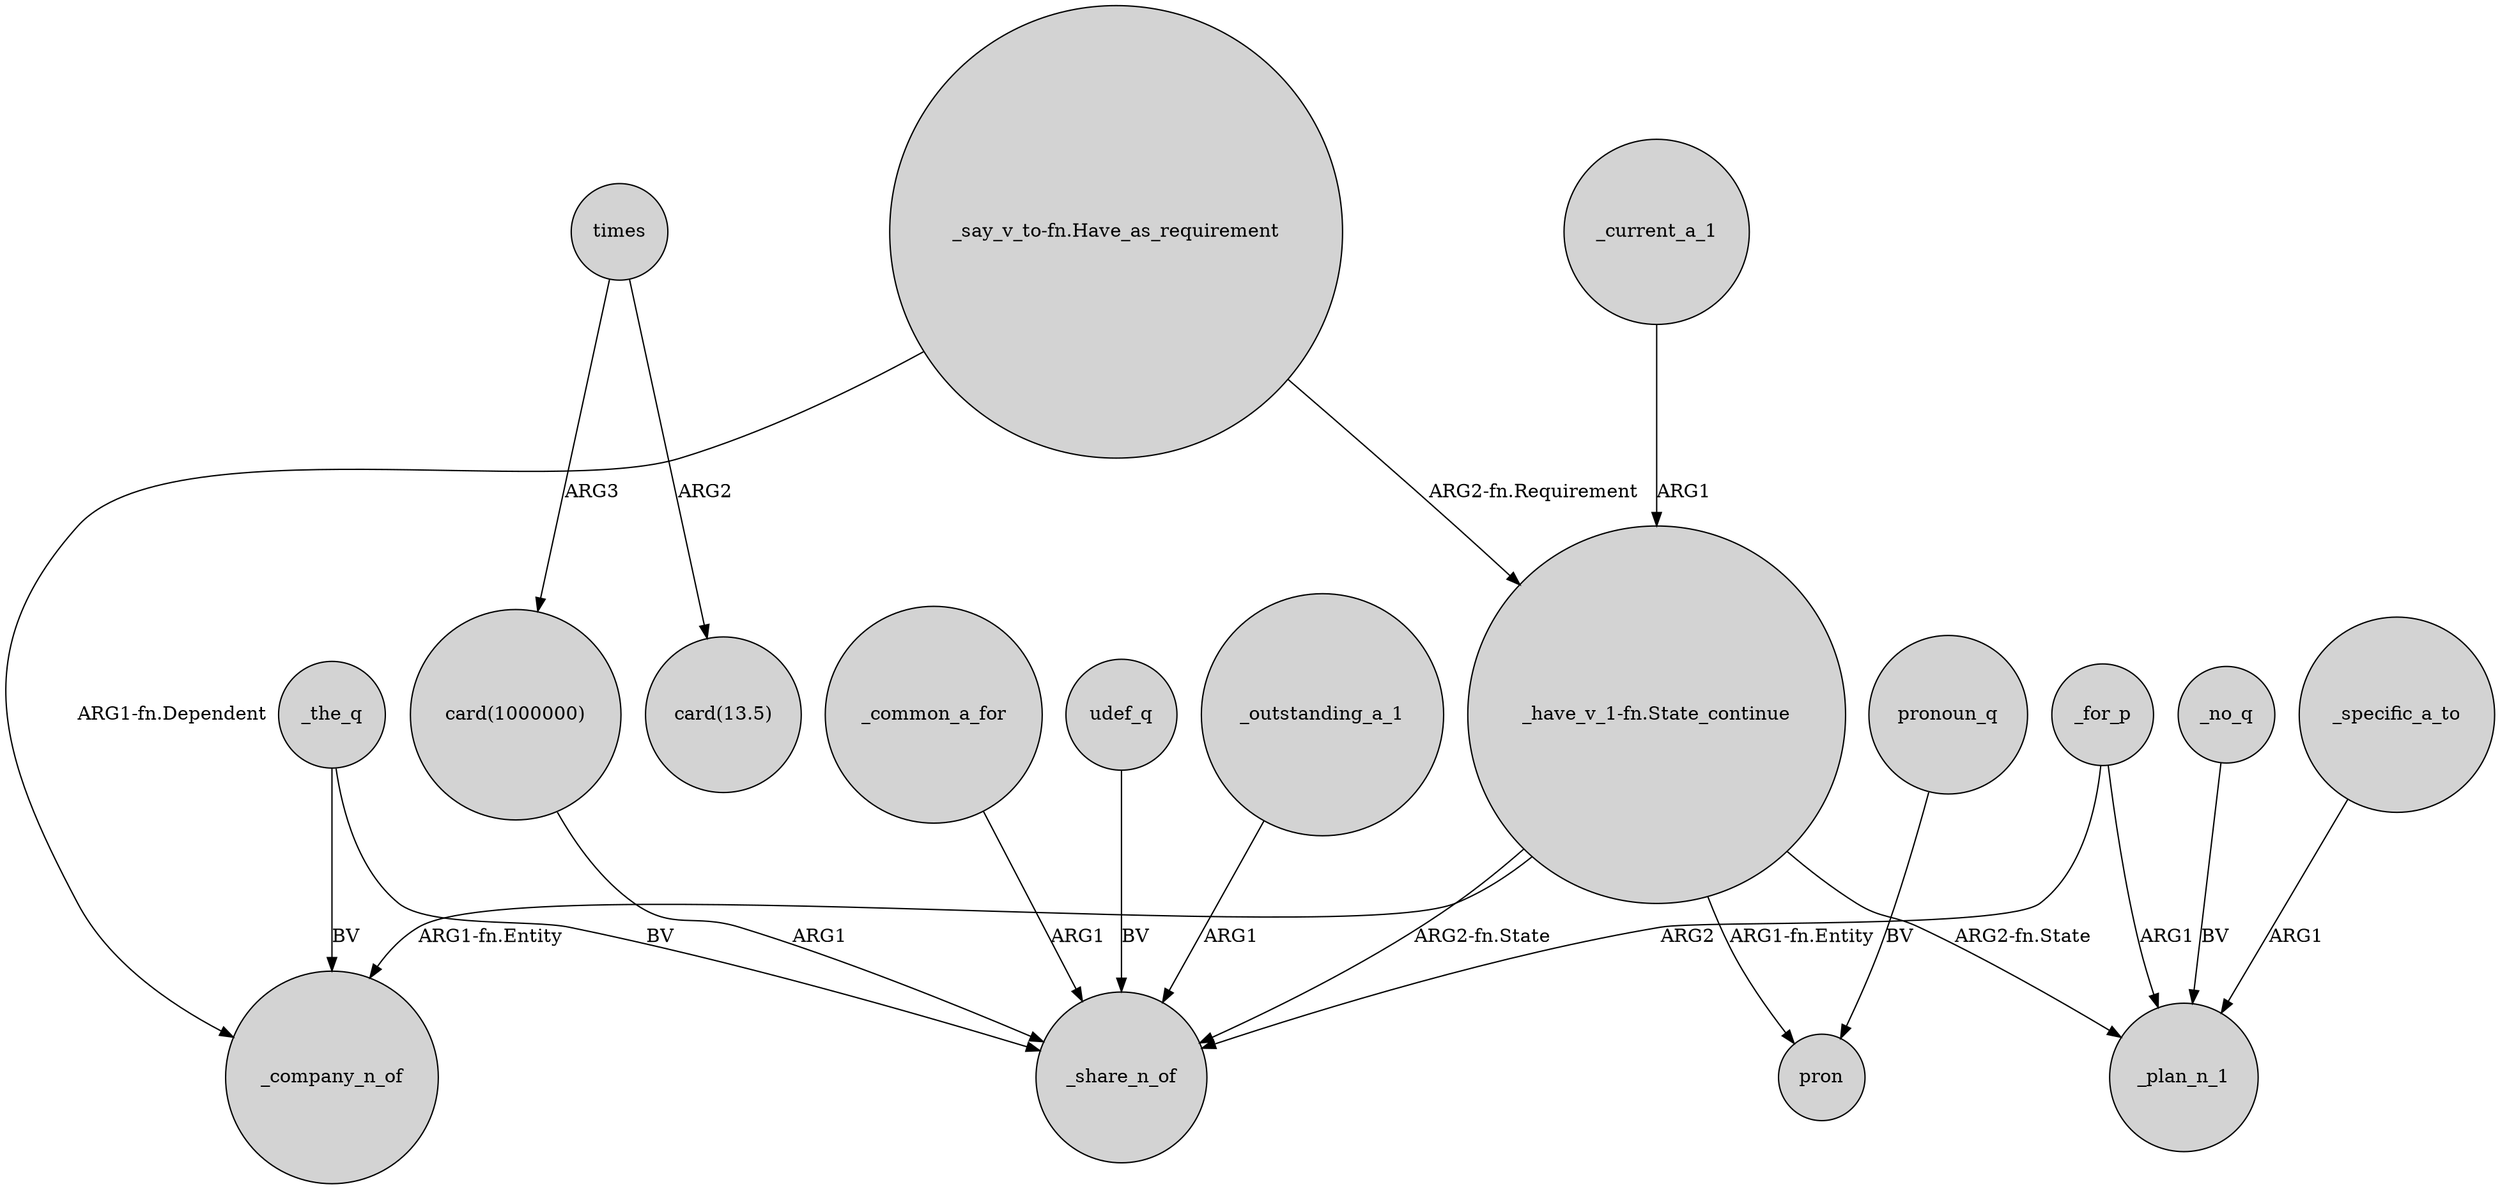digraph {
	node [shape=circle style=filled]
	"_have_v_1-fn.State_continue" -> _share_n_of [label="ARG2-fn.State"]
	times -> "card(13.5)" [label=ARG2]
	"_say_v_to-fn.Have_as_requirement" -> "_have_v_1-fn.State_continue" [label="ARG2-fn.Requirement"]
	_for_p -> _share_n_of [label=ARG2]
	_current_a_1 -> "_have_v_1-fn.State_continue" [label=ARG1]
	_specific_a_to -> _plan_n_1 [label=ARG1]
	_no_q -> _plan_n_1 [label=BV]
	times -> "card(1000000)" [label=ARG3]
	_the_q -> _share_n_of [label=BV]
	_common_a_for -> _share_n_of [label=ARG1]
	_outstanding_a_1 -> _share_n_of [label=ARG1]
	pronoun_q -> pron [label=BV]
	"_say_v_to-fn.Have_as_requirement" -> _company_n_of [label="ARG1-fn.Dependent"]
	"_have_v_1-fn.State_continue" -> _company_n_of [label="ARG1-fn.Entity"]
	udef_q -> _share_n_of [label=BV]
	"_have_v_1-fn.State_continue" -> _plan_n_1 [label="ARG2-fn.State"]
	"card(1000000)" -> _share_n_of [label=ARG1]
	"_have_v_1-fn.State_continue" -> pron [label="ARG1-fn.Entity"]
	_for_p -> _plan_n_1 [label=ARG1]
	_the_q -> _company_n_of [label=BV]
}
